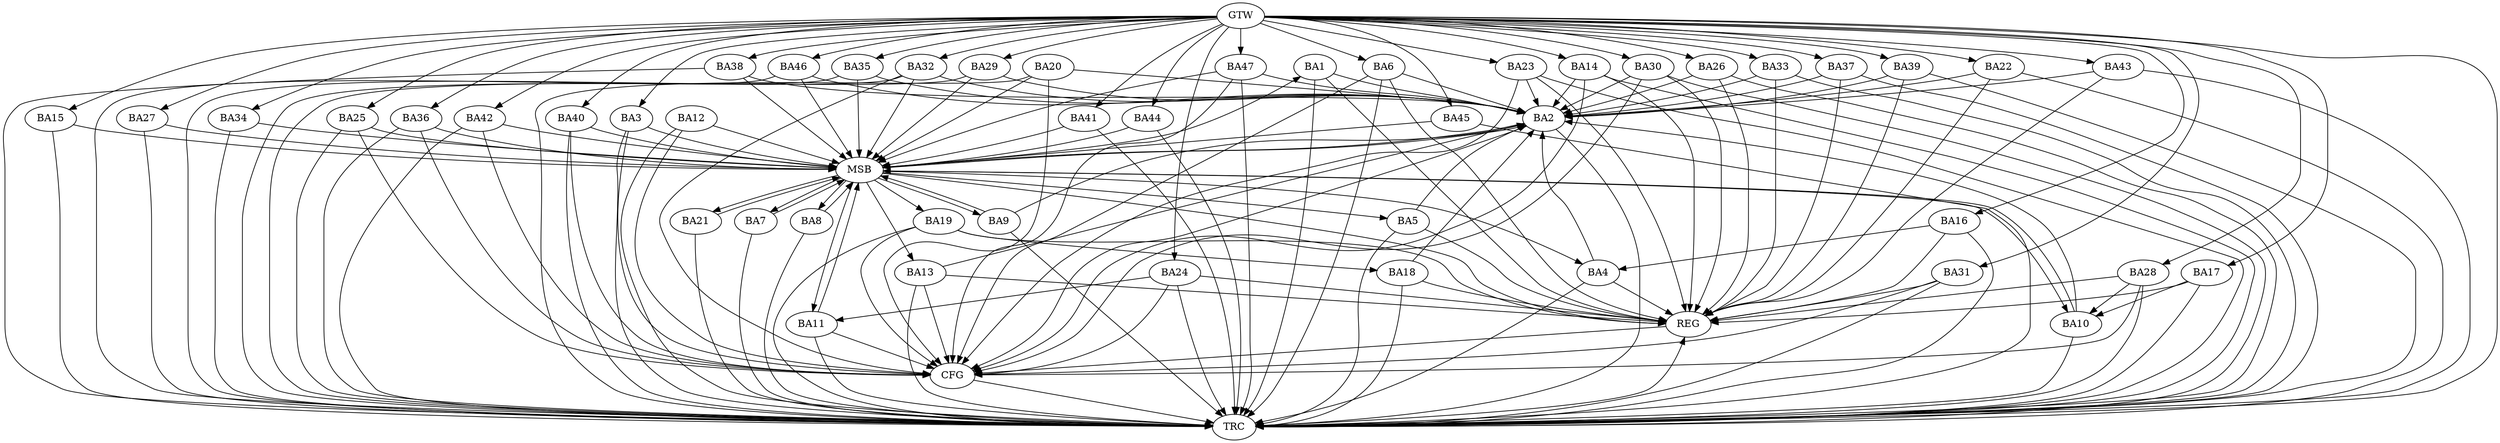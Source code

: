 strict digraph G {
  BA1 [ label="BA1" ];
  BA2 [ label="BA2" ];
  BA3 [ label="BA3" ];
  BA4 [ label="BA4" ];
  BA5 [ label="BA5" ];
  BA6 [ label="BA6" ];
  BA7 [ label="BA7" ];
  BA8 [ label="BA8" ];
  BA9 [ label="BA9" ];
  BA10 [ label="BA10" ];
  BA11 [ label="BA11" ];
  BA12 [ label="BA12" ];
  BA13 [ label="BA13" ];
  BA14 [ label="BA14" ];
  BA15 [ label="BA15" ];
  BA16 [ label="BA16" ];
  BA17 [ label="BA17" ];
  BA18 [ label="BA18" ];
  BA19 [ label="BA19" ];
  BA20 [ label="BA20" ];
  BA21 [ label="BA21" ];
  BA22 [ label="BA22" ];
  BA23 [ label="BA23" ];
  BA24 [ label="BA24" ];
  BA25 [ label="BA25" ];
  BA26 [ label="BA26" ];
  BA27 [ label="BA27" ];
  BA28 [ label="BA28" ];
  BA29 [ label="BA29" ];
  BA30 [ label="BA30" ];
  BA31 [ label="BA31" ];
  BA32 [ label="BA32" ];
  BA33 [ label="BA33" ];
  BA34 [ label="BA34" ];
  BA35 [ label="BA35" ];
  BA36 [ label="BA36" ];
  BA37 [ label="BA37" ];
  BA38 [ label="BA38" ];
  BA39 [ label="BA39" ];
  BA40 [ label="BA40" ];
  BA41 [ label="BA41" ];
  BA42 [ label="BA42" ];
  BA43 [ label="BA43" ];
  BA44 [ label="BA44" ];
  BA45 [ label="BA45" ];
  BA46 [ label="BA46" ];
  BA47 [ label="BA47" ];
  GTW [ label="GTW" ];
  REG [ label="REG" ];
  MSB [ label="MSB" ];
  CFG [ label="CFG" ];
  TRC [ label="TRC" ];
  BA1 -> BA2;
  BA4 -> BA2;
  BA5 -> BA2;
  BA6 -> BA2;
  BA16 -> BA4;
  BA17 -> BA10;
  BA19 -> BA18;
  BA22 -> BA2;
  BA23 -> BA2;
  BA24 -> BA11;
  BA28 -> BA10;
  BA30 -> BA2;
  GTW -> BA3;
  GTW -> BA6;
  GTW -> BA14;
  GTW -> BA15;
  GTW -> BA16;
  GTW -> BA17;
  GTW -> BA22;
  GTW -> BA23;
  GTW -> BA24;
  GTW -> BA25;
  GTW -> BA26;
  GTW -> BA27;
  GTW -> BA28;
  GTW -> BA29;
  GTW -> BA30;
  GTW -> BA31;
  GTW -> BA32;
  GTW -> BA33;
  GTW -> BA34;
  GTW -> BA35;
  GTW -> BA36;
  GTW -> BA37;
  GTW -> BA38;
  GTW -> BA39;
  GTW -> BA40;
  GTW -> BA41;
  GTW -> BA42;
  GTW -> BA43;
  GTW -> BA44;
  GTW -> BA45;
  GTW -> BA46;
  GTW -> BA47;
  BA1 -> REG;
  BA4 -> REG;
  BA5 -> REG;
  BA6 -> REG;
  BA13 -> REG;
  BA14 -> REG;
  BA16 -> REG;
  BA17 -> REG;
  BA18 -> REG;
  BA19 -> REG;
  BA22 -> REG;
  BA23 -> REG;
  BA24 -> REG;
  BA26 -> REG;
  BA28 -> REG;
  BA30 -> REG;
  BA31 -> REG;
  BA33 -> REG;
  BA37 -> REG;
  BA39 -> REG;
  BA43 -> REG;
  BA2 -> MSB;
  MSB -> BA1;
  MSB -> REG;
  BA3 -> MSB;
  MSB -> BA2;
  BA7 -> MSB;
  BA8 -> MSB;
  BA9 -> MSB;
  MSB -> BA5;
  BA10 -> MSB;
  BA11 -> MSB;
  MSB -> BA9;
  BA12 -> MSB;
  MSB -> BA7;
  BA15 -> MSB;
  BA20 -> MSB;
  MSB -> BA11;
  BA21 -> MSB;
  MSB -> BA13;
  BA25 -> MSB;
  MSB -> BA10;
  BA27 -> MSB;
  BA29 -> MSB;
  MSB -> BA8;
  BA32 -> MSB;
  BA34 -> MSB;
  BA35 -> MSB;
  MSB -> BA21;
  BA36 -> MSB;
  BA38 -> MSB;
  BA40 -> MSB;
  BA41 -> MSB;
  BA42 -> MSB;
  BA44 -> MSB;
  BA45 -> MSB;
  MSB -> BA19;
  BA46 -> MSB;
  BA47 -> MSB;
  MSB -> BA4;
  BA25 -> CFG;
  BA32 -> CFG;
  BA31 -> CFG;
  BA36 -> CFG;
  BA11 -> CFG;
  BA23 -> CFG;
  BA12 -> CFG;
  BA19 -> CFG;
  BA40 -> CFG;
  BA24 -> CFG;
  BA47 -> CFG;
  BA6 -> CFG;
  BA30 -> CFG;
  BA2 -> CFG;
  BA20 -> CFG;
  BA3 -> CFG;
  BA13 -> CFG;
  BA14 -> CFG;
  BA42 -> CFG;
  BA28 -> CFG;
  REG -> CFG;
  BA1 -> TRC;
  BA2 -> TRC;
  BA3 -> TRC;
  BA4 -> TRC;
  BA5 -> TRC;
  BA6 -> TRC;
  BA7 -> TRC;
  BA8 -> TRC;
  BA9 -> TRC;
  BA10 -> TRC;
  BA11 -> TRC;
  BA12 -> TRC;
  BA13 -> TRC;
  BA14 -> TRC;
  BA15 -> TRC;
  BA16 -> TRC;
  BA17 -> TRC;
  BA18 -> TRC;
  BA19 -> TRC;
  BA20 -> TRC;
  BA21 -> TRC;
  BA22 -> TRC;
  BA23 -> TRC;
  BA24 -> TRC;
  BA25 -> TRC;
  BA26 -> TRC;
  BA27 -> TRC;
  BA28 -> TRC;
  BA29 -> TRC;
  BA30 -> TRC;
  BA31 -> TRC;
  BA32 -> TRC;
  BA33 -> TRC;
  BA34 -> TRC;
  BA35 -> TRC;
  BA36 -> TRC;
  BA37 -> TRC;
  BA38 -> TRC;
  BA39 -> TRC;
  BA40 -> TRC;
  BA41 -> TRC;
  BA42 -> TRC;
  BA43 -> TRC;
  BA44 -> TRC;
  BA45 -> TRC;
  BA46 -> TRC;
  BA47 -> TRC;
  GTW -> TRC;
  CFG -> TRC;
  TRC -> REG;
  BA43 -> BA2;
  BA37 -> BA2;
  BA9 -> BA2;
  BA46 -> BA2;
  BA10 -> BA2;
  BA18 -> BA2;
  BA14 -> BA2;
  BA20 -> BA2;
  BA35 -> BA2;
  BA33 -> BA2;
  BA32 -> BA2;
  BA47 -> BA2;
  BA29 -> BA2;
  BA13 -> BA2;
  BA26 -> BA2;
  BA39 -> BA2;
  BA38 -> BA2;
}
